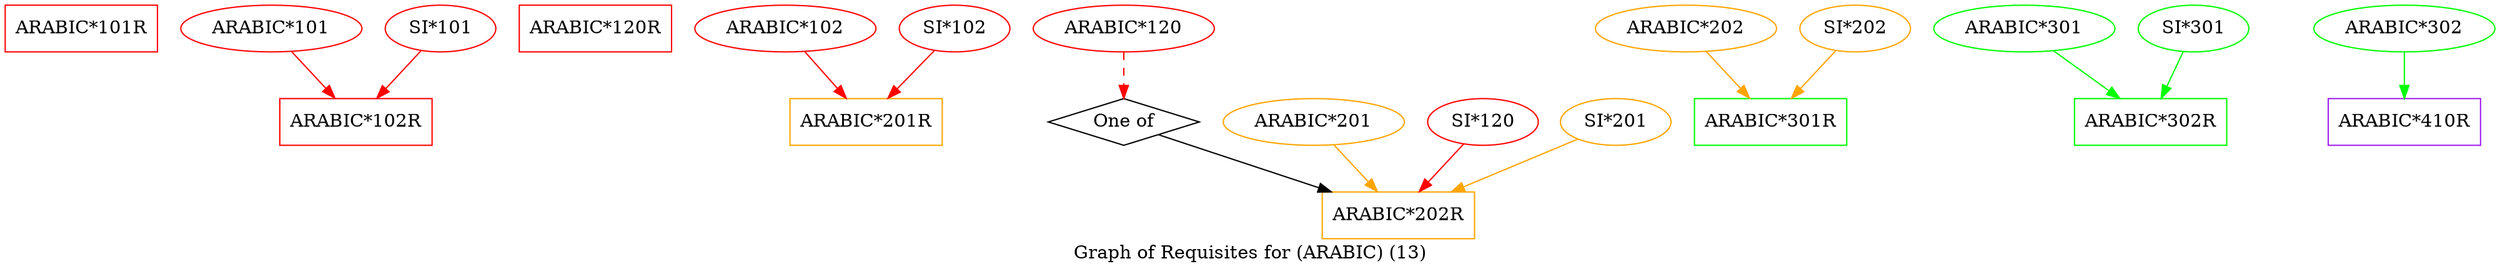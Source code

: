 strict digraph "" {
	graph [bb="0,0,1912,203",
		label="Graph of Requisites for (ARABIC) (13)",
		lheight=0.21,
		lp="956.02,11.5",
		lwidth=3.76
	];
	node [label="\N"];
	"ARABIC*101R"	[color=red,
		height=0.5,
		pos="58.5,185",
		shape=box,
		width=1.625];
	"ARABIC*102R"	[color=red,
		height=0.5,
		pos="269.5,113",
		shape=box,
		width=1.625];
	"ARABIC*101"	[color=red,
		height=0.5,
		pos="204.5,185",
		width=1.9318];
	"ARABIC*101" -> "ARABIC*102R"	[color=red,
		pos="e,253.3,131.45 219.9,167.41 227.76,158.95 237.49,148.47 246.24,139.05"];
	"SI*101"	[color=red,
		height=0.5,
		pos="334.5,185",
		width=1.1735];
	"SI*101" -> "ARABIC*102R"	[color=red,
		pos="e,285.56,131.29 319.75,168.12 311.71,159.46 301.58,148.55 292.53,138.8"];
	"ARABIC*120R"	[color=red,
		height=0.5,
		pos="453.5,185",
		shape=box,
		width=1.625];
	"ARABIC*201R"	[color=orange,
		height=0.5,
		pos="662.5,113",
		shape=box,
		width=1.625];
	"ARABIC*102"	[color=red,
		height=0.5,
		pos="599.5,185",
		width=1.9318];
	"ARABIC*102" -> "ARABIC*201R"	[color=red,
		pos="e,646.8,131.45 614.43,167.41 622.05,158.95 631.47,148.47 639.96,139.05"];
	"SI*102"	[color=red,
		height=0.5,
		pos="729.5,185",
		width=1.1735];
	"SI*102" -> "ARABIC*201R"	[color=red,
		pos="e,679.05,131.29 714.3,168.12 706.01,159.46 695.57,148.55 686.24,138.8"];
	"ARABIC*202R"	[color=orange,
		height=0.5,
		pos="1069.5,41",
		shape=box,
		width=1.625];
	of27	[height=0.5,
		label="One of",
		pos="859.5,113",
		shape=diamond,
		width=1.6085];
	of27 -> "ARABIC*202R"	[pos="e,1018.2,59.088 886.1,103.13 916.75,92.917 968.11,75.795 1008.7,62.267"];
	"ARABIC*120"	[color=red,
		height=0.5,
		pos="859.5,185",
		width=1.9318];
	"ARABIC*120" -> of27	[color=red,
		pos="e,859.5,131.1 859.5,166.7 859.5,158.98 859.5,149.71 859.5,141.11",
		style=dashed];
	"ARABIC*201"	[color=orange,
		height=0.5,
		pos="1004.5,113",
		width=1.9318];
	"ARABIC*201" -> "ARABIC*202R"	[color=orange,
		pos="e,1053.3,59.447 1019.9,95.411 1027.8,86.946 1037.5,76.472 1046.2,67.049"];
	"SI*120"	[color=red,
		height=0.5,
		pos="1134.5,113",
		width=1.1735];
	"SI*120" -> "ARABIC*202R"	[color=red,
		pos="e,1085.6,59.292 1119.8,96.116 1111.7,87.458 1101.6,76.55 1092.5,66.799"];
	"SI*201"	[color=orange,
		height=0.5,
		pos="1236.5,113",
		width=1.1735];
	"SI*201" -> "ARABIC*202R"	[color=orange,
		pos="e,1110.1,59.034 1207.4,99.807 1183.2,89.671 1148.3,75.016 1119.6,62.999"];
	"ARABIC*301R"	[color=green,
		height=0.5,
		pos="1355.5,113",
		shape=box,
		width=1.625];
	"ARABIC*202"	[color=orange,
		height=0.5,
		pos="1290.5,185",
		width=1.9318];
	"ARABIC*202" -> "ARABIC*301R"	[color=orange,
		pos="e,1339.3,131.45 1305.9,167.41 1313.8,158.95 1323.5,148.47 1332.2,139.05"];
	"SI*202"	[color=orange,
		height=0.5,
		pos="1420.5,185",
		width=1.1735];
	"SI*202" -> "ARABIC*301R"	[color=orange,
		pos="e,1371.6,131.29 1405.8,168.12 1397.7,159.46 1387.6,148.55 1378.5,138.8"];
	"ARABIC*302R"	[color=green,
		height=0.5,
		pos="1647.5,113",
		shape=box,
		width=1.625];
	"ARABIC*301"	[color=green,
		height=0.5,
		pos="1550.5,185",
		width=1.9318];
	"ARABIC*301" -> "ARABIC*302R"	[color=green,
		pos="e,1623.8,131.12 1573,167.76 1585.6,158.67 1601.5,147.17 1615.4,137.14"];
	"SI*301"	[color=green,
		height=0.5,
		pos="1680.5,185",
		width=1.1735];
	"SI*301" -> "ARABIC*302R"	[color=green,
		pos="e,1655.6,131.28 1672.5,167.05 1668.8,159.09 1664.2,149.41 1660,140.51"];
	"ARABIC*410R"	[color=purple,
		height=0.5,
		pos="1842.5,113",
		shape=box,
		width=1.625];
	"ARABIC*302"	[color=green,
		height=0.5,
		pos="1842.5,185",
		width=1.9318];
	"ARABIC*302" -> "ARABIC*410R"	[color=green,
		pos="e,1842.5,131.1 1842.5,166.7 1842.5,158.98 1842.5,149.71 1842.5,141.11"];
}
